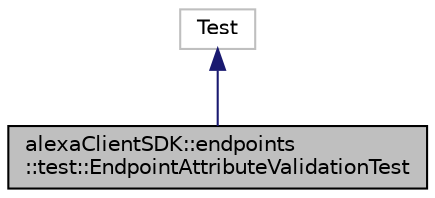 digraph "alexaClientSDK::endpoints::test::EndpointAttributeValidationTest"
{
  edge [fontname="Helvetica",fontsize="10",labelfontname="Helvetica",labelfontsize="10"];
  node [fontname="Helvetica",fontsize="10",shape=record];
  Node2 [label="alexaClientSDK::endpoints\l::test::EndpointAttributeValidationTest",height=0.2,width=0.4,color="black", fillcolor="grey75", style="filled", fontcolor="black"];
  Node3 -> Node2 [dir="back",color="midnightblue",fontsize="10",style="solid",fontname="Helvetica"];
  Node3 [label="Test",height=0.2,width=0.4,color="grey75", fillcolor="white", style="filled"];
}
